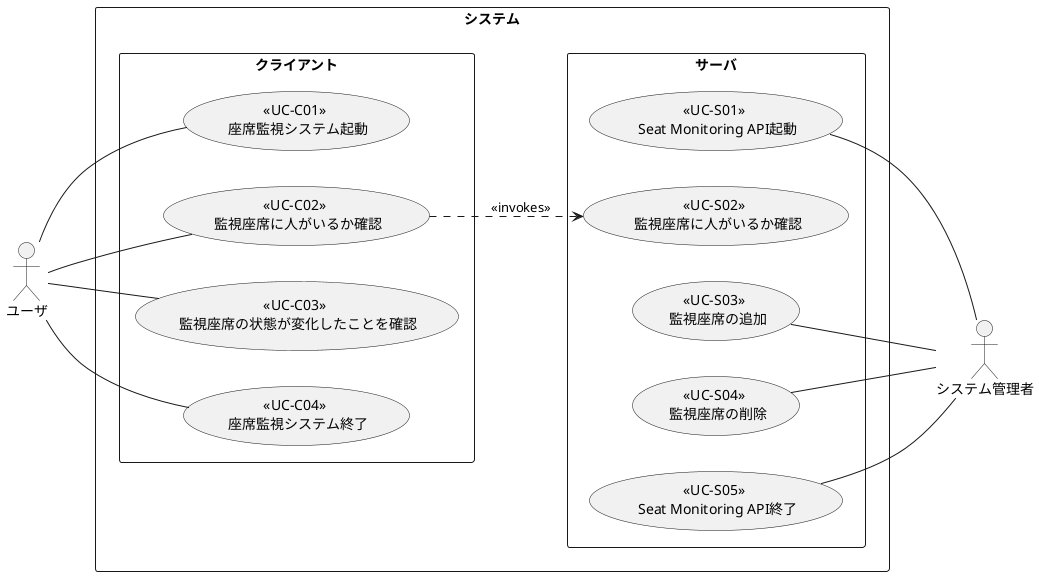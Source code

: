 @startuml ユースケース図
left to right direction
actor ユーザ
actor システム管理者

rectangle システム {
	rectangle クライアント {
		ユーザ -- (<<UC-C01>> \n 座席監視システム起動)
		ユーザ -- (<<UC-C02>> \n 監視座席に人がいるか確認)
		ユーザ -- (<<UC-C03>> \n 監視座席の状態が変化したことを確認)
		ユーザ -- (<<UC-C04>> \n 座席監視システム終了)
	}

	rectangle サーバ {
		(<<UC-S01>> \n Seat Monitoring API起動) -- システム管理者
		(<<UC-C02>> \n 監視座席に人がいるか確認) ..> (<<UC-S02>> \n 監視座席に人がいるか確認) : <<invokes>>
		(<<UC-S03>> \n 監視座席の追加) -- システム管理者
		(<<UC-S04>> \n 監視座席の削除) -- システム管理者
		(<<UC-S05>> \n Seat Monitoring API終了) -- システム管理者
	}
}
@enduml